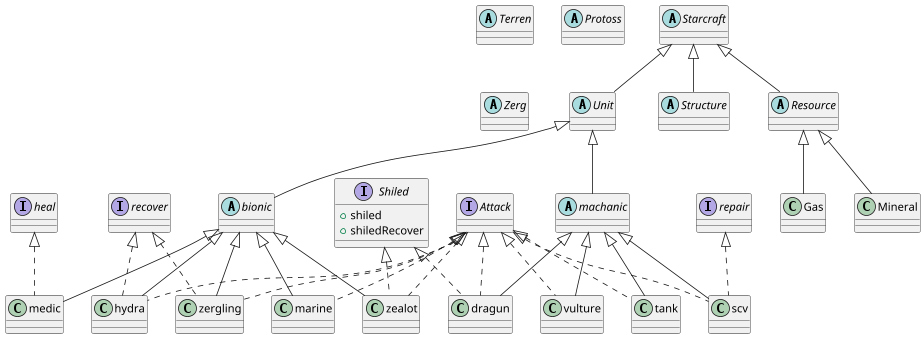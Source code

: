 @startuml

scale 0.8


abstract class Starcraft

abstract class Terren
abstract class Protoss
abstract class Zerg

'starcraft

abstract class Unit extends Starcraft
abstract class Structure extends Starcraft
abstract class Resource extends Starcraft

class Mineral extends Resource
class Gas extends Resource

abstract class bionic extends Unit
abstract class machanic extends Unit

'abstract class protoss extends bionic, machanic

class marine extends bionic implements Attack
class scv extends machanic implements Attack, repair
class zealot extends bionic implements Attack, Shiled
class dragun extends machanic implements Attack, Shiled
class medic extends bionic implements heal
class tank extends machanic implements Attack
class vulture extends machanic implements Attack
class hydra extends bionic implements Attack, recover
class zergling extends bionic implements Attack, recover

interface Attack
interface heal
interface Shiled{
    +shiled
    +shiledRecover
}

@enduml